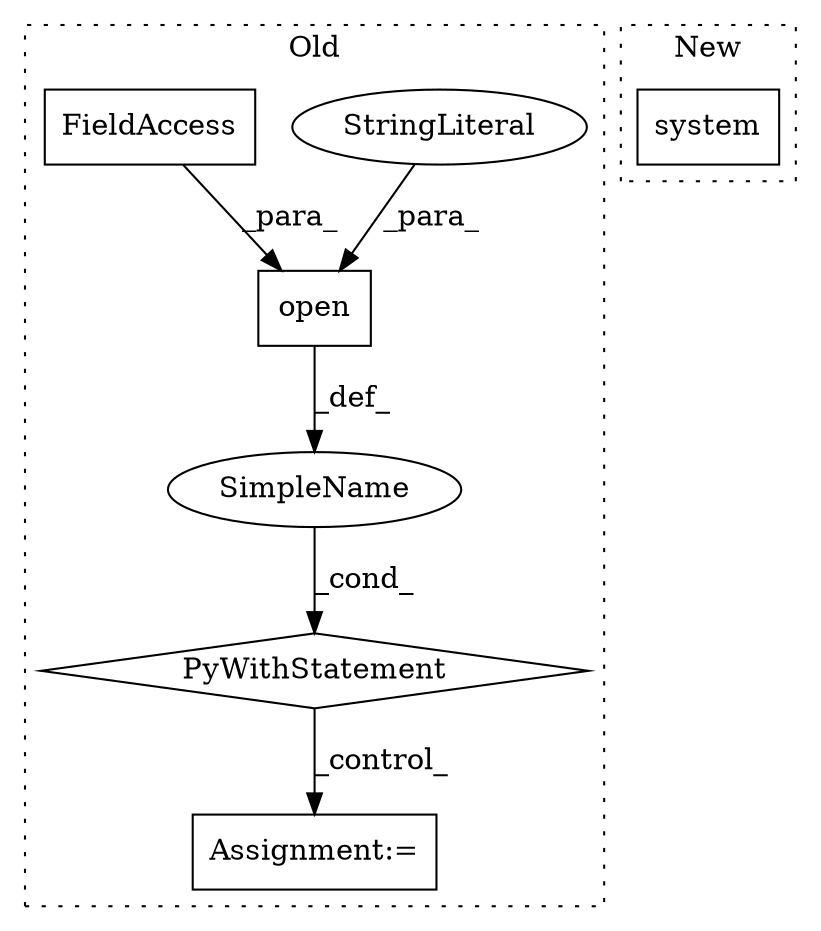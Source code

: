 digraph G {
subgraph cluster0 {
1 [label="open" a="32" s="352,369" l="5,1" shape="box"];
3 [label="StringLiteral" a="45" s="366" l="3" shape="ellipse"];
4 [label="PyWithStatement" a="104" s="342,370" l="10,2" shape="diamond"];
5 [label="SimpleName" a="42" s="" l="" shape="ellipse"];
6 [label="Assignment:=" a="7" s="385" l="1" shape="box"];
7 [label="FieldAccess" a="22" s="357" l="8" shape="box"];
label = "Old";
style="dotted";
}
subgraph cluster1 {
2 [label="system" a="32" s="706,716" l="7,1" shape="box"];
label = "New";
style="dotted";
}
1 -> 5 [label="_def_"];
3 -> 1 [label="_para_"];
4 -> 6 [label="_control_"];
5 -> 4 [label="_cond_"];
7 -> 1 [label="_para_"];
}